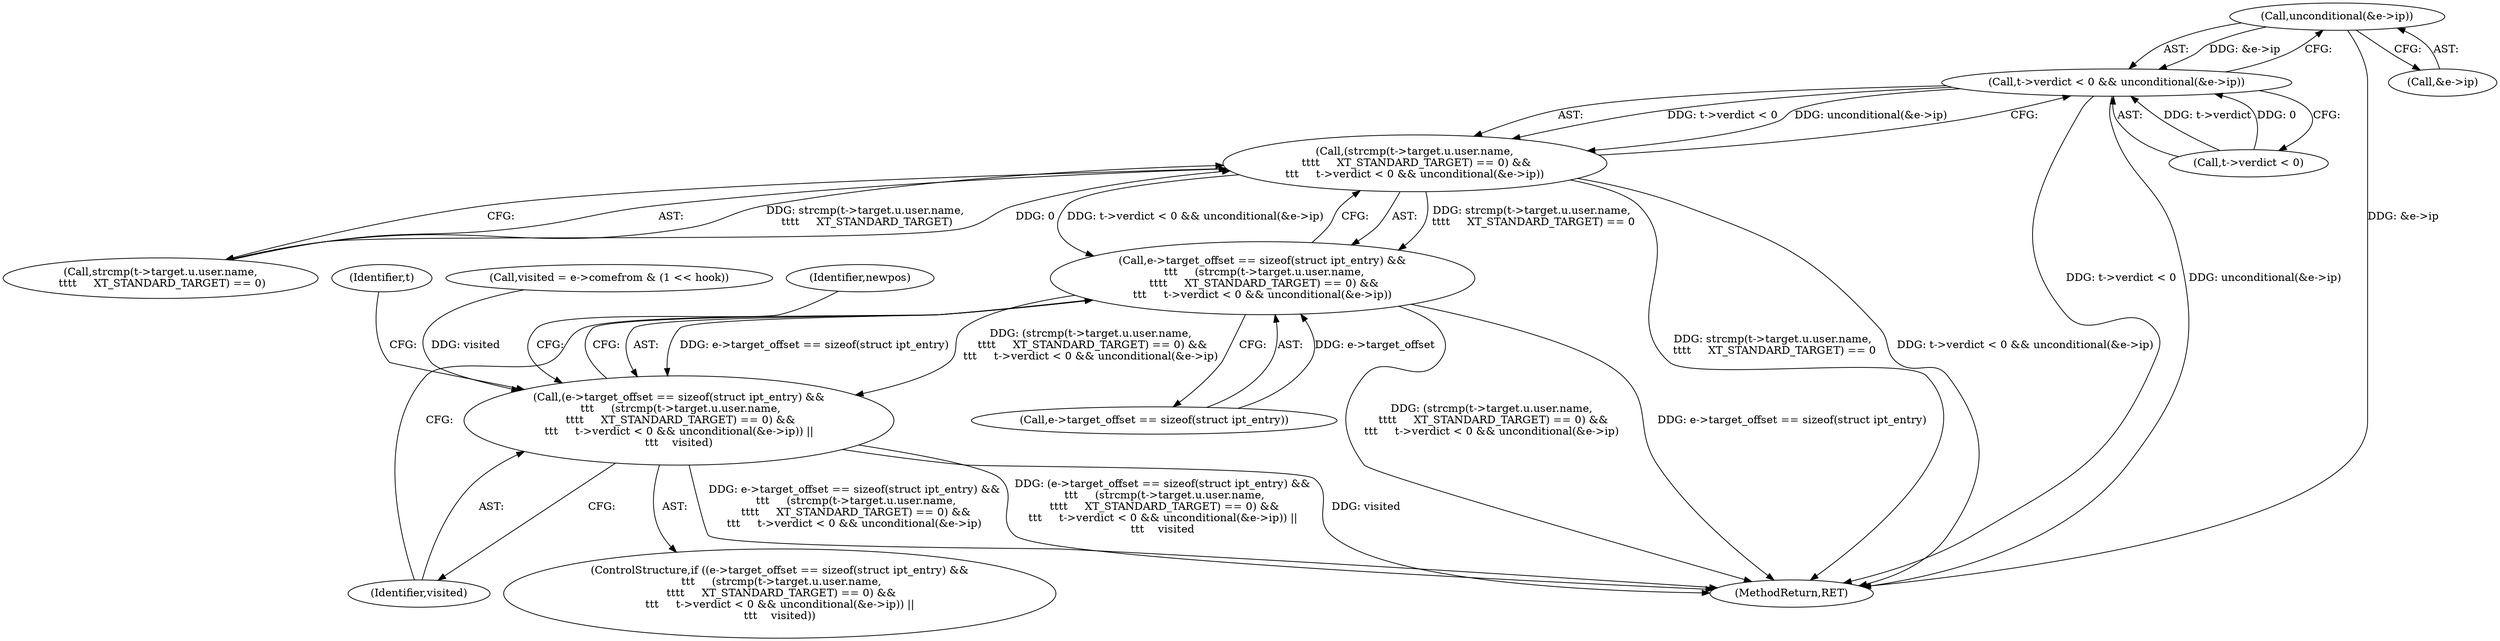 digraph "1_linux_54d83fc74aa9ec72794373cb47432c5f7fb1a309_6@pointer" {
"1000232" [label="(Call,unconditional(&e->ip))"];
"1000226" [label="(Call,t->verdict < 0 && unconditional(&e->ip))"];
"1000212" [label="(Call,(strcmp(t->target.u.user.name,\n \t\t\t\t     XT_STANDARD_TARGET) == 0) &&\n\t\t\t     t->verdict < 0 && unconditional(&e->ip))"];
"1000205" [label="(Call,e->target_offset == sizeof(struct ipt_entry) &&\n \t\t\t     (strcmp(t->target.u.user.name,\n \t\t\t\t     XT_STANDARD_TARGET) == 0) &&\n\t\t\t     t->verdict < 0 && unconditional(&e->ip))"];
"1000204" [label="(Call,(e->target_offset == sizeof(struct ipt_entry) &&\n \t\t\t     (strcmp(t->target.u.user.name,\n \t\t\t\t     XT_STANDARD_TARGET) == 0) &&\n\t\t\t     t->verdict < 0 && unconditional(&e->ip)) ||\n\t\t\t    visited)"];
"1000432" [label="(MethodReturn,RET)"];
"1000226" [label="(Call,t->verdict < 0 && unconditional(&e->ip))"];
"1000358" [label="(Identifier,newpos)"];
"1000212" [label="(Call,(strcmp(t->target.u.user.name,\n \t\t\t\t     XT_STANDARD_TARGET) == 0) &&\n\t\t\t     t->verdict < 0 && unconditional(&e->ip))"];
"1000205" [label="(Call,e->target_offset == sizeof(struct ipt_entry) &&\n \t\t\t     (strcmp(t->target.u.user.name,\n \t\t\t\t     XT_STANDARD_TARGET) == 0) &&\n\t\t\t     t->verdict < 0 && unconditional(&e->ip))"];
"1000213" [label="(Call,strcmp(t->target.u.user.name,\n \t\t\t\t     XT_STANDARD_TARGET) == 0)"];
"1000233" [label="(Call,&e->ip)"];
"1000237" [label="(Identifier,visited)"];
"1000165" [label="(Call,visited = e->comefrom & (1 << hook))"];
"1000232" [label="(Call,unconditional(&e->ip))"];
"1000203" [label="(ControlStructure,if ((e->target_offset == sizeof(struct ipt_entry) &&\n \t\t\t     (strcmp(t->target.u.user.name,\n \t\t\t\t     XT_STANDARD_TARGET) == 0) &&\n\t\t\t     t->verdict < 0 && unconditional(&e->ip)) ||\n\t\t\t    visited))"];
"1000227" [label="(Call,t->verdict < 0)"];
"1000249" [label="(Identifier,t)"];
"1000206" [label="(Call,e->target_offset == sizeof(struct ipt_entry))"];
"1000204" [label="(Call,(e->target_offset == sizeof(struct ipt_entry) &&\n \t\t\t     (strcmp(t->target.u.user.name,\n \t\t\t\t     XT_STANDARD_TARGET) == 0) &&\n\t\t\t     t->verdict < 0 && unconditional(&e->ip)) ||\n\t\t\t    visited)"];
"1000232" -> "1000226"  [label="AST: "];
"1000232" -> "1000233"  [label="CFG: "];
"1000233" -> "1000232"  [label="AST: "];
"1000226" -> "1000232"  [label="CFG: "];
"1000232" -> "1000432"  [label="DDG: &e->ip"];
"1000232" -> "1000226"  [label="DDG: &e->ip"];
"1000226" -> "1000212"  [label="AST: "];
"1000226" -> "1000227"  [label="CFG: "];
"1000227" -> "1000226"  [label="AST: "];
"1000212" -> "1000226"  [label="CFG: "];
"1000226" -> "1000432"  [label="DDG: t->verdict < 0"];
"1000226" -> "1000432"  [label="DDG: unconditional(&e->ip)"];
"1000226" -> "1000212"  [label="DDG: t->verdict < 0"];
"1000226" -> "1000212"  [label="DDG: unconditional(&e->ip)"];
"1000227" -> "1000226"  [label="DDG: t->verdict"];
"1000227" -> "1000226"  [label="DDG: 0"];
"1000212" -> "1000205"  [label="AST: "];
"1000212" -> "1000213"  [label="CFG: "];
"1000213" -> "1000212"  [label="AST: "];
"1000205" -> "1000212"  [label="CFG: "];
"1000212" -> "1000432"  [label="DDG: t->verdict < 0 && unconditional(&e->ip)"];
"1000212" -> "1000432"  [label="DDG: strcmp(t->target.u.user.name,\n \t\t\t\t     XT_STANDARD_TARGET) == 0"];
"1000212" -> "1000205"  [label="DDG: strcmp(t->target.u.user.name,\n \t\t\t\t     XT_STANDARD_TARGET) == 0"];
"1000212" -> "1000205"  [label="DDG: t->verdict < 0 && unconditional(&e->ip)"];
"1000213" -> "1000212"  [label="DDG: strcmp(t->target.u.user.name,\n \t\t\t\t     XT_STANDARD_TARGET)"];
"1000213" -> "1000212"  [label="DDG: 0"];
"1000205" -> "1000204"  [label="AST: "];
"1000205" -> "1000206"  [label="CFG: "];
"1000206" -> "1000205"  [label="AST: "];
"1000237" -> "1000205"  [label="CFG: "];
"1000204" -> "1000205"  [label="CFG: "];
"1000205" -> "1000432"  [label="DDG: e->target_offset == sizeof(struct ipt_entry)"];
"1000205" -> "1000432"  [label="DDG: (strcmp(t->target.u.user.name,\n \t\t\t\t     XT_STANDARD_TARGET) == 0) &&\n\t\t\t     t->verdict < 0 && unconditional(&e->ip)"];
"1000205" -> "1000204"  [label="DDG: e->target_offset == sizeof(struct ipt_entry)"];
"1000205" -> "1000204"  [label="DDG: (strcmp(t->target.u.user.name,\n \t\t\t\t     XT_STANDARD_TARGET) == 0) &&\n\t\t\t     t->verdict < 0 && unconditional(&e->ip)"];
"1000206" -> "1000205"  [label="DDG: e->target_offset"];
"1000204" -> "1000203"  [label="AST: "];
"1000204" -> "1000237"  [label="CFG: "];
"1000237" -> "1000204"  [label="AST: "];
"1000249" -> "1000204"  [label="CFG: "];
"1000358" -> "1000204"  [label="CFG: "];
"1000204" -> "1000432"  [label="DDG: visited"];
"1000204" -> "1000432"  [label="DDG: e->target_offset == sizeof(struct ipt_entry) &&\n \t\t\t     (strcmp(t->target.u.user.name,\n \t\t\t\t     XT_STANDARD_TARGET) == 0) &&\n\t\t\t     t->verdict < 0 && unconditional(&e->ip)"];
"1000204" -> "1000432"  [label="DDG: (e->target_offset == sizeof(struct ipt_entry) &&\n \t\t\t     (strcmp(t->target.u.user.name,\n \t\t\t\t     XT_STANDARD_TARGET) == 0) &&\n\t\t\t     t->verdict < 0 && unconditional(&e->ip)) ||\n\t\t\t    visited"];
"1000165" -> "1000204"  [label="DDG: visited"];
}
